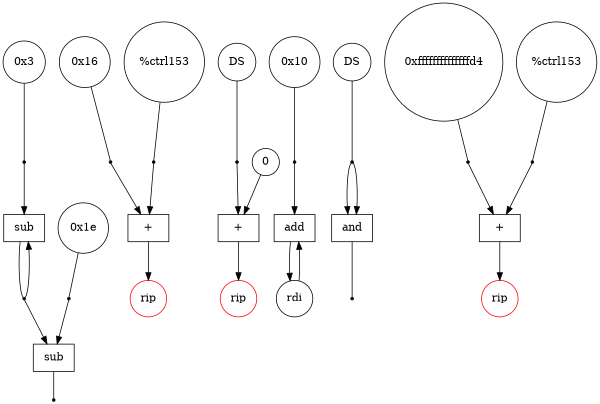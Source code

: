 digraph test{
	size = "4,4";
"0x31014" [label = "0x3", shape = "circle"];
"t11014" [label = "t1", shape = "point"];
"0x31014" -> "t11014" ["dir" = "none"];
"sub1015" [label = "sub", shape = "box"];
"rax1015" [label = "rax", shape = "point"];
"rax1015" [label = "rax", shape = "point"];
"rax1015" -> "sub1015";
"t11014" -> "sub1015";
"rax1015" [label = "rax", shape = "point"];
"sub1015" -> "rax1015"["dir" = "none"];
"0x1e1016" [label = "0x1e", shape = "circle"];
"t11016" [label = "t1", shape = "point"];
"0x1e1016" -> "t11016" ["dir" = "none"];
"sub1017" [label = "sub", shape = "box"];
"t01017" [label = "t0", shape = "point"];
"rax1015" -> "sub1017";
"t11016" -> "sub1017";
"t01017" [label = "t0", shape = "point"];
"sub1017" -> "t01017"["dir" = "none"];
"t11018" [label = "t1", shape = "point"];
"%ctrl1531018" [label = "%ctrl153", shape = "circle"];
"%ctrl1531018" -> "t11018"["dir" = "none"];
"0x161019" [label = "0x16", shape = "circle"];
"t21019" [label = "t2", shape = "point"];
"0x161019" -> "t21019" ["dir" = "none"];
"add1020" [label = "+", shape = "box"];
"rip1020" [label = "rip", shape = "circle", color = "red"];
"t11018" -> "add1020"; 
"t21019" -> "add1020"; 
"add1020" -> "rip1020";
"DS1021" [label = "DS", shape = "circle"];
"t11021" [label = "t1", shape = "point"];
"DS1021" -> "t11021" ["dir" = "none"];
"add1022" [label = "+", shape = "box"];
"rip1022" [label = "rip", shape = "circle", color = "red"];
"t11021" -> "add1022"; 
"01022" [label = "0", shape = "circle"];
"01022" -> "add1022";
"add1022" -> "rip1022";
"0x101023" [label = "0x10", shape = "circle"];
"t11023" [label = "t1", shape = "point"];
"0x101023" -> "t11023" ["dir" = "none"];
"add1024" [label = "add", shape = "box"];
"rdi1024" [label = "rdi", shape = "point"];
"rdi1024" [label = "rdi", shape = "circle"];
"rdi1024" -> "add1024";
"t11023" -> "add1024";
"rdi1024" [label = "rdi", shape = "circle"];
"add1024" -> "rdi1024";
"DS1025" [label = "DS", shape = "circle"];
"rax1025" [label = "rax", shape = "point"];
"DS1025" -> "rax1025" ["dir" = "none"];
"and1026" [label = "and", shape = "box"];
"t01026" [label = "t0", shape = "point"];
"rax1025" -> "and1026";
"rax1025" -> "and1026";
"t01026" [label = "t0", shape = "point"];
"and1026" -> "t01026"["dir" = "none"];
"t11027" [label = "t1", shape = "point"];
"%ctrl1531027" [label = "%ctrl153", shape = "circle"];
"%ctrl1531027" -> "t11027"["dir" = "none"];
"0xffffffffffffffd41028" [label = "0xffffffffffffffd4", shape = "circle"];
"t21028" [label = "t2", shape = "point"];
"0xffffffffffffffd41028" -> "t21028" ["dir" = "none"];
"add1029" [label = "+", shape = "box"];
"rip1029" [label = "rip", shape = "circle", color = "red"];
"t11027" -> "add1029"; 
"t21028" -> "add1029"; 
"add1029" -> "rip1029";
}